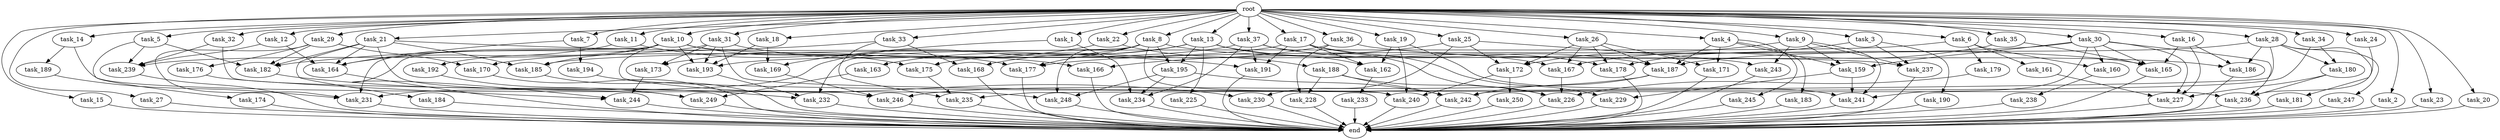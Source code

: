 digraph G {
  task_12 [size="2.048000"];
  task_160 [size="2336462209.024000"];
  task_36 [size="2.048000"];
  task_180 [size="1872605741.056000"];
  task_19 [size="2.048000"];
  task_249 [size="2834678415.360000"];
  root [size="0.000000"];
  task_10 [size="2.048000"];
  task_168 [size="773094113.280000"];
  task_18 [size="2.048000"];
  task_1 [size="2.048000"];
  task_189 [size="1099511627.776000"];
  task_183 [size="429496729.600000"];
  task_161 [size="618475290.624000"];
  task_4 [size="2.048000"];
  task_33 [size="2.048000"];
  task_235 [size="2972117368.832000"];
  task_234 [size="1425929142.272000"];
  task_8 [size="2.048000"];
  task_15 [size="2.048000"];
  task_5 [size="2.048000"];
  end [size="0.000000"];
  task_228 [size="910533066.752000"];
  task_191 [size="1546188226.560000"];
  task_27 [size="2.048000"];
  task_246 [size="1992864825.344000"];
  task_167 [size="1872605741.056000"];
  task_14 [size="2.048000"];
  task_21 [size="2.048000"];
  task_241 [size="5222680231.936000"];
  task_16 [size="2.048000"];
  task_7 [size="2.048000"];
  task_242 [size="1683627180.032000"];
  task_227 [size="2010044694.528000"];
  task_225 [size="618475290.624000"];
  task_26 [size="2.048000"];
  task_177 [size="3539053051.904000"];
  task_239 [size="2920577761.280000"];
  task_193 [size="2370821947.392000"];
  task_229 [size="2559800508.416000"];
  task_30 [size="2.048000"];
  task_245 [size="429496729.600000"];
  task_172 [size="3659312136.192000"];
  task_164 [size="3899830304.768000"];
  task_226 [size="1735166787.584000"];
  task_174 [size="1391569403.904000"];
  task_171 [size="1529008357.376000"];
  task_165 [size="2456721293.312000"];
  task_179 [size="618475290.624000"];
  task_182 [size="2662879723.520000"];
  task_192 [size="68719476.736000"];
  task_231 [size="1494648619.008000"];
  task_17 [size="2.048000"];
  task_169 [size="1546188226.560000"];
  task_166 [size="910533066.752000"];
  task_31 [size="2.048000"];
  task_170 [size="1271310319.616000"];
  task_194 [size="841813590.016000"];
  task_2 [size="2.048000"];
  task_237 [size="2405181685.760000"];
  task_35 [size="2.048000"];
  task_3 [size="2.048000"];
  task_187 [size="4088808865.792000"];
  task_247 [size="1717986918.400000"];
  task_230 [size="1271310319.616000"];
  task_181 [size="1717986918.400000"];
  task_162 [size="1529008357.376000"];
  task_232 [size="1546188226.560000"];
  task_184 [size="274877906.944000"];
  task_22 [size="2.048000"];
  task_159 [size="3865470566.400000"];
  task_29 [size="2.048000"];
  task_244 [size="2559800508.416000"];
  task_28 [size="2.048000"];
  task_176 [size="841813590.016000"];
  task_163 [size="618475290.624000"];
  task_175 [size="910533066.752000"];
  task_233 [size="274877906.944000"];
  task_23 [size="2.048000"];
  task_190 [size="618475290.624000"];
  task_25 [size="2.048000"];
  task_6 [size="2.048000"];
  task_32 [size="2.048000"];
  task_188 [size="618475290.624000"];
  task_250 [size="68719476.736000"];
  task_20 [size="2.048000"];
  task_243 [size="2559800508.416000"];
  task_238 [size="1391569403.904000"];
  task_9 [size="2.048000"];
  task_37 [size="2.048000"];
  task_236 [size="3573412790.272000"];
  task_248 [size="1340029796.352000"];
  task_195 [size="1047972020.224000"];
  task_185 [size="962072674.304000"];
  task_186 [size="2714419331.072000"];
  task_34 [size="2.048000"];
  task_240 [size="635655159.808000"];
  task_173 [size="687194767.360000"];
  task_178 [size="2147483648.000000"];
  task_13 [size="2.048000"];
  task_24 [size="2.048000"];
  task_11 [size="2.048000"];

  task_12 -> task_239 [size="679477248.000000"];
  task_12 -> task_164 [size="679477248.000000"];
  task_160 -> task_238 [size="679477248.000000"];
  task_36 -> task_175 [size="411041792.000000"];
  task_36 -> task_186 [size="411041792.000000"];
  task_36 -> task_228 [size="411041792.000000"];
  task_180 -> task_227 [size="33554432.000000"];
  task_180 -> task_236 [size="33554432.000000"];
  task_19 -> task_240 [size="33554432.000000"];
  task_19 -> task_241 [size="33554432.000000"];
  task_19 -> task_162 [size="33554432.000000"];
  task_249 -> end [size="1.000000"];
  root -> task_12 [size="1.000000"];
  root -> task_35 [size="1.000000"];
  root -> task_14 [size="1.000000"];
  root -> task_36 [size="1.000000"];
  root -> task_37 [size="1.000000"];
  root -> task_6 [size="1.000000"];
  root -> task_32 [size="1.000000"];
  root -> task_19 [size="1.000000"];
  root -> task_20 [size="1.000000"];
  root -> task_16 [size="1.000000"];
  root -> task_9 [size="1.000000"];
  root -> task_31 [size="1.000000"];
  root -> task_10 [size="1.000000"];
  root -> task_1 [size="1.000000"];
  root -> task_18 [size="1.000000"];
  root -> task_5 [size="1.000000"];
  root -> task_2 [size="1.000000"];
  root -> task_4 [size="1.000000"];
  root -> task_27 [size="1.000000"];
  root -> task_11 [size="1.000000"];
  root -> task_23 [size="1.000000"];
  root -> task_3 [size="1.000000"];
  root -> task_26 [size="1.000000"];
  root -> task_7 [size="1.000000"];
  root -> task_34 [size="1.000000"];
  root -> task_17 [size="1.000000"];
  root -> task_33 [size="1.000000"];
  root -> task_15 [size="1.000000"];
  root -> task_22 [size="1.000000"];
  root -> task_29 [size="1.000000"];
  root -> task_8 [size="1.000000"];
  root -> task_30 [size="1.000000"];
  root -> task_13 [size="1.000000"];
  root -> task_25 [size="1.000000"];
  root -> task_24 [size="1.000000"];
  root -> task_21 [size="1.000000"];
  root -> task_28 [size="1.000000"];
  task_10 -> task_175 [size="33554432.000000"];
  task_10 -> task_192 [size="33554432.000000"];
  task_10 -> task_231 [size="33554432.000000"];
  task_10 -> task_237 [size="33554432.000000"];
  task_10 -> task_244 [size="33554432.000000"];
  task_10 -> task_240 [size="33554432.000000"];
  task_10 -> task_185 [size="33554432.000000"];
  task_10 -> task_193 [size="33554432.000000"];
  task_168 -> end [size="1.000000"];
  task_18 -> task_169 [size="679477248.000000"];
  task_18 -> task_193 [size="679477248.000000"];
  task_1 -> task_234 [size="75497472.000000"];
  task_1 -> task_169 [size="75497472.000000"];
  task_189 -> task_231 [size="75497472.000000"];
  task_183 -> end [size="1.000000"];
  task_161 -> task_227 [size="33554432.000000"];
  task_4 -> task_183 [size="209715200.000000"];
  task_4 -> task_187 [size="209715200.000000"];
  task_4 -> task_245 [size="209715200.000000"];
  task_4 -> task_159 [size="209715200.000000"];
  task_4 -> task_171 [size="209715200.000000"];
  task_33 -> task_182 [size="75497472.000000"];
  task_33 -> task_168 [size="75497472.000000"];
  task_33 -> task_235 [size="75497472.000000"];
  task_235 -> end [size="1.000000"];
  task_234 -> end [size="1.000000"];
  task_8 -> task_232 [size="209715200.000000"];
  task_8 -> task_165 [size="209715200.000000"];
  task_8 -> task_240 [size="209715200.000000"];
  task_8 -> task_177 [size="209715200.000000"];
  task_8 -> task_248 [size="209715200.000000"];
  task_8 -> task_195 [size="209715200.000000"];
  task_8 -> task_231 [size="209715200.000000"];
  task_15 -> end [size="1.000000"];
  task_5 -> task_182 [size="679477248.000000"];
  task_5 -> task_239 [size="679477248.000000"];
  task_5 -> task_174 [size="679477248.000000"];
  task_228 -> end [size="1.000000"];
  task_191 -> end [size="1.000000"];
  task_27 -> end [size="1.000000"];
  task_246 -> end [size="1.000000"];
  task_167 -> task_226 [size="301989888.000000"];
  task_14 -> task_246 [size="536870912.000000"];
  task_14 -> task_189 [size="536870912.000000"];
  task_21 -> task_182 [size="134217728.000000"];
  task_21 -> task_184 [size="134217728.000000"];
  task_21 -> task_249 [size="134217728.000000"];
  task_21 -> task_191 [size="134217728.000000"];
  task_21 -> task_164 [size="134217728.000000"];
  task_21 -> task_185 [size="134217728.000000"];
  task_241 -> end [size="1.000000"];
  task_16 -> task_227 [size="75497472.000000"];
  task_16 -> task_165 [size="75497472.000000"];
  task_16 -> task_186 [size="75497472.000000"];
  task_7 -> task_194 [size="411041792.000000"];
  task_7 -> task_164 [size="411041792.000000"];
  task_242 -> end [size="1.000000"];
  task_227 -> end [size="1.000000"];
  task_225 -> end [size="1.000000"];
  task_26 -> task_187 [size="536870912.000000"];
  task_26 -> task_172 [size="536870912.000000"];
  task_26 -> task_171 [size="536870912.000000"];
  task_26 -> task_167 [size="536870912.000000"];
  task_26 -> task_178 [size="536870912.000000"];
  task_177 -> end [size="1.000000"];
  task_239 -> end [size="1.000000"];
  task_193 -> task_232 [size="411041792.000000"];
  task_229 -> end [size="1.000000"];
  task_30 -> task_227 [size="838860800.000000"];
  task_30 -> task_165 [size="838860800.000000"];
  task_30 -> task_160 [size="838860800.000000"];
  task_30 -> task_236 [size="838860800.000000"];
  task_30 -> task_177 [size="838860800.000000"];
  task_30 -> task_241 [size="838860800.000000"];
  task_30 -> task_159 [size="838860800.000000"];
  task_245 -> end [size="1.000000"];
  task_172 -> task_240 [size="33554432.000000"];
  task_172 -> task_250 [size="33554432.000000"];
  task_164 -> end [size="1.000000"];
  task_226 -> end [size="1.000000"];
  task_174 -> end [size="1.000000"];
  task_171 -> end [size="1.000000"];
  task_165 -> end [size="1.000000"];
  task_179 -> task_226 [size="301989888.000000"];
  task_182 -> task_232 [size="134217728.000000"];
  task_192 -> task_249 [size="411041792.000000"];
  task_231 -> end [size="1.000000"];
  task_17 -> task_187 [size="411041792.000000"];
  task_17 -> task_162 [size="411041792.000000"];
  task_17 -> task_191 [size="411041792.000000"];
  task_17 -> task_229 [size="411041792.000000"];
  task_17 -> task_193 [size="411041792.000000"];
  task_169 -> task_246 [size="134217728.000000"];
  task_166 -> end [size="1.000000"];
  task_31 -> task_236 [size="33554432.000000"];
  task_31 -> task_166 [size="33554432.000000"];
  task_31 -> task_239 [size="33554432.000000"];
  task_31 -> task_173 [size="33554432.000000"];
  task_31 -> task_193 [size="33554432.000000"];
  task_170 -> end [size="1.000000"];
  task_194 -> task_230 [size="209715200.000000"];
  task_2 -> end [size="1.000000"];
  task_237 -> end [size="1.000000"];
  task_35 -> task_165 [size="75497472.000000"];
  task_35 -> task_167 [size="75497472.000000"];
  task_3 -> task_190 [size="301989888.000000"];
  task_3 -> task_178 [size="301989888.000000"];
  task_3 -> task_237 [size="301989888.000000"];
  task_187 -> task_246 [size="301989888.000000"];
  task_187 -> task_242 [size="301989888.000000"];
  task_247 -> end [size="1.000000"];
  task_230 -> end [size="1.000000"];
  task_181 -> end [size="1.000000"];
  task_162 -> task_233 [size="134217728.000000"];
  task_232 -> end [size="1.000000"];
  task_184 -> end [size="1.000000"];
  task_22 -> task_173 [size="301989888.000000"];
  task_22 -> task_188 [size="301989888.000000"];
  task_159 -> task_241 [size="838860800.000000"];
  task_159 -> task_229 [size="838860800.000000"];
  task_29 -> task_170 [size="411041792.000000"];
  task_29 -> task_182 [size="411041792.000000"];
  task_29 -> task_176 [size="411041792.000000"];
  task_29 -> task_231 [size="411041792.000000"];
  task_244 -> end [size="1.000000"];
  task_28 -> task_235 [size="838860800.000000"];
  task_28 -> task_186 [size="838860800.000000"];
  task_28 -> task_187 [size="838860800.000000"];
  task_28 -> task_247 [size="838860800.000000"];
  task_28 -> task_180 [size="838860800.000000"];
  task_28 -> task_181 [size="838860800.000000"];
  task_176 -> task_244 [size="679477248.000000"];
  task_163 -> task_249 [size="838860800.000000"];
  task_175 -> task_235 [size="536870912.000000"];
  task_233 -> end [size="1.000000"];
  task_23 -> end [size="1.000000"];
  task_190 -> end [size="1.000000"];
  task_25 -> task_172 [size="411041792.000000"];
  task_25 -> task_230 [size="411041792.000000"];
  task_25 -> task_166 [size="411041792.000000"];
  task_25 -> task_243 [size="411041792.000000"];
  task_6 -> task_160 [size="301989888.000000"];
  task_6 -> task_161 [size="301989888.000000"];
  task_6 -> task_179 [size="301989888.000000"];
  task_6 -> task_185 [size="301989888.000000"];
  task_32 -> task_248 [size="33554432.000000"];
  task_32 -> task_239 [size="33554432.000000"];
  task_188 -> task_228 [size="33554432.000000"];
  task_188 -> task_226 [size="33554432.000000"];
  task_188 -> task_242 [size="33554432.000000"];
  task_250 -> end [size="1.000000"];
  task_20 -> end [size="1.000000"];
  task_243 -> end [size="1.000000"];
  task_238 -> end [size="1.000000"];
  task_9 -> task_172 [size="838860800.000000"];
  task_9 -> task_241 [size="838860800.000000"];
  task_9 -> task_243 [size="838860800.000000"];
  task_9 -> task_159 [size="838860800.000000"];
  task_9 -> task_237 [size="838860800.000000"];
  task_37 -> task_170 [size="209715200.000000"];
  task_37 -> task_234 [size="209715200.000000"];
  task_37 -> task_178 [size="209715200.000000"];
  task_37 -> task_191 [size="209715200.000000"];
  task_37 -> task_226 [size="209715200.000000"];
  task_236 -> end [size="1.000000"];
  task_248 -> end [size="1.000000"];
  task_195 -> task_248 [size="411041792.000000"];
  task_195 -> task_234 [size="411041792.000000"];
  task_195 -> task_242 [size="411041792.000000"];
  task_185 -> end [size="1.000000"];
  task_186 -> end [size="1.000000"];
  task_34 -> task_180 [size="75497472.000000"];
  task_34 -> task_242 [size="75497472.000000"];
  task_240 -> end [size="1.000000"];
  task_173 -> task_244 [size="536870912.000000"];
  task_178 -> end [size="1.000000"];
  task_13 -> task_163 [size="301989888.000000"];
  task_13 -> task_167 [size="301989888.000000"];
  task_13 -> task_225 [size="301989888.000000"];
  task_13 -> task_168 [size="301989888.000000"];
  task_13 -> task_195 [size="301989888.000000"];
  task_13 -> task_162 [size="301989888.000000"];
  task_24 -> task_236 [size="838860800.000000"];
  task_11 -> task_177 [size="679477248.000000"];
  task_11 -> task_164 [size="679477248.000000"];
}
